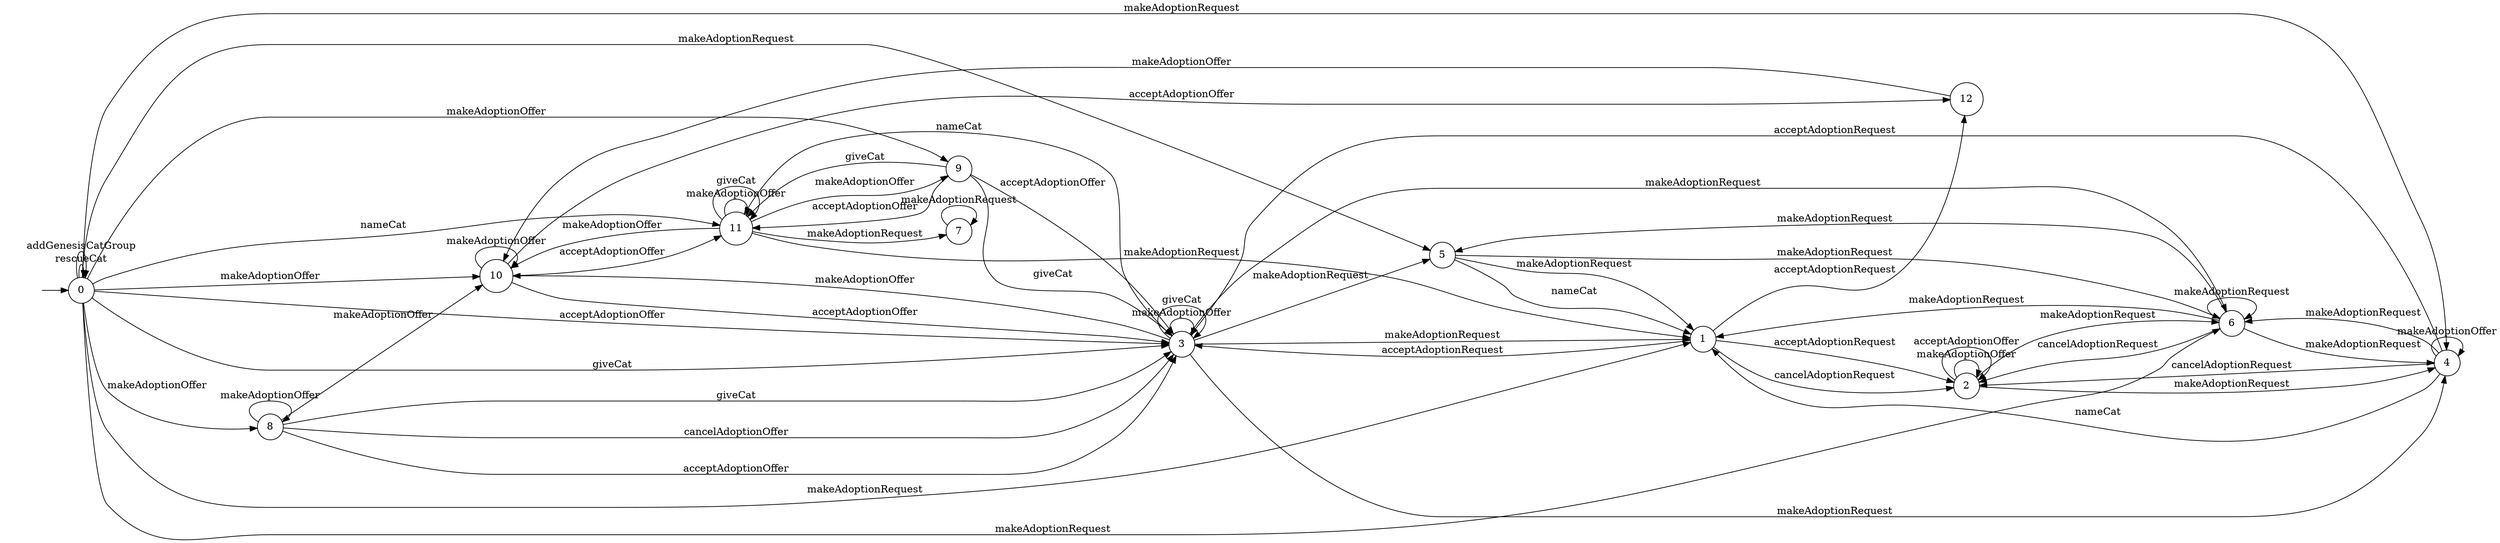 digraph "./InvConPlus/Dapp-Automata-data/result/model/0x60cd862c9c687a9de49aecdc3a99b74a4fc54ab6/MoonCatRescue/FSM-13" {
	graph [rankdir=LR]
	"" [label="" shape=plaintext]
	0 [label=0 shape=circle]
	8 [label=8 shape=circle]
	10 [label=10 shape=circle]
	7 [label=7 shape=circle]
	11 [label=11 shape=circle]
	1 [label=1 shape=circle]
	9 [label=9 shape=circle]
	2 [label=2 shape=circle]
	12 [label=12 shape=circle]
	6 [label=6 shape=circle]
	4 [label=4 shape=circle]
	5 [label=5 shape=circle]
	3 [label=3 shape=circle]
	"" -> 0 [label=""]
	0 -> 0 [label=rescueCat]
	0 -> 11 [label=nameCat]
	0 -> 8 [label=makeAdoptionOffer]
	0 -> 9 [label=makeAdoptionOffer]
	0 -> 10 [label=makeAdoptionOffer]
	0 -> 3 [label=acceptAdoptionOffer]
	0 -> 3 [label=giveCat]
	0 -> 4 [label=makeAdoptionRequest]
	0 -> 6 [label=makeAdoptionRequest]
	0 -> 1 [label=makeAdoptionRequest]
	0 -> 5 [label=makeAdoptionRequest]
	0 -> 0 [label=addGenesisCatGroup]
	7 -> 7 [label=makeAdoptionRequest]
	6 -> 4 [label=makeAdoptionRequest]
	6 -> 6 [label=makeAdoptionRequest]
	6 -> 1 [label=makeAdoptionRequest]
	6 -> 5 [label=makeAdoptionRequest]
	6 -> 2 [label=cancelAdoptionRequest]
	5 -> 1 [label=nameCat]
	5 -> 6 [label=makeAdoptionRequest]
	5 -> 1 [label=makeAdoptionRequest]
	10 -> 10 [label=makeAdoptionOffer]
	10 -> 3 [label=acceptAdoptionOffer]
	10 -> 12 [label=acceptAdoptionOffer]
	10 -> 11 [label=acceptAdoptionOffer]
	9 -> 3 [label=acceptAdoptionOffer]
	9 -> 11 [label=acceptAdoptionOffer]
	9 -> 3 [label=giveCat]
	9 -> 11 [label=giveCat]
	8 -> 8 [label=makeAdoptionOffer]
	8 -> 10 [label=makeAdoptionOffer]
	8 -> 3 [label=cancelAdoptionOffer]
	8 -> 3 [label=acceptAdoptionOffer]
	8 -> 3 [label=giveCat]
	4 -> 1 [label=nameCat]
	4 -> 4 [label=makeAdoptionOffer]
	4 -> 6 [label=makeAdoptionRequest]
	4 -> 3 [label=acceptAdoptionRequest]
	4 -> 2 [label=cancelAdoptionRequest]
	3 -> 11 [label=nameCat]
	3 -> 10 [label=makeAdoptionOffer]
	3 -> 3 [label=makeAdoptionOffer]
	3 -> 3 [label=giveCat]
	3 -> 4 [label=makeAdoptionRequest]
	3 -> 6 [label=makeAdoptionRequest]
	3 -> 1 [label=makeAdoptionRequest]
	3 -> 5 [label=makeAdoptionRequest]
	2 -> 2 [label=makeAdoptionOffer]
	2 -> 2 [label=acceptAdoptionOffer]
	2 -> 6 [label=makeAdoptionRequest]
	2 -> 4 [label=makeAdoptionRequest]
	12 -> 10 [label=makeAdoptionOffer]
	11 -> 10 [label=makeAdoptionOffer]
	11 -> 9 [label=makeAdoptionOffer]
	11 -> 11 [label=makeAdoptionOffer]
	11 -> 11 [label=giveCat]
	11 -> 1 [label=makeAdoptionRequest]
	11 -> 7 [label=makeAdoptionRequest]
	1 -> 3 [label=acceptAdoptionRequest]
	1 -> 12 [label=acceptAdoptionRequest]
	1 -> 2 [label=acceptAdoptionRequest]
	1 -> 2 [label=cancelAdoptionRequest]
}
